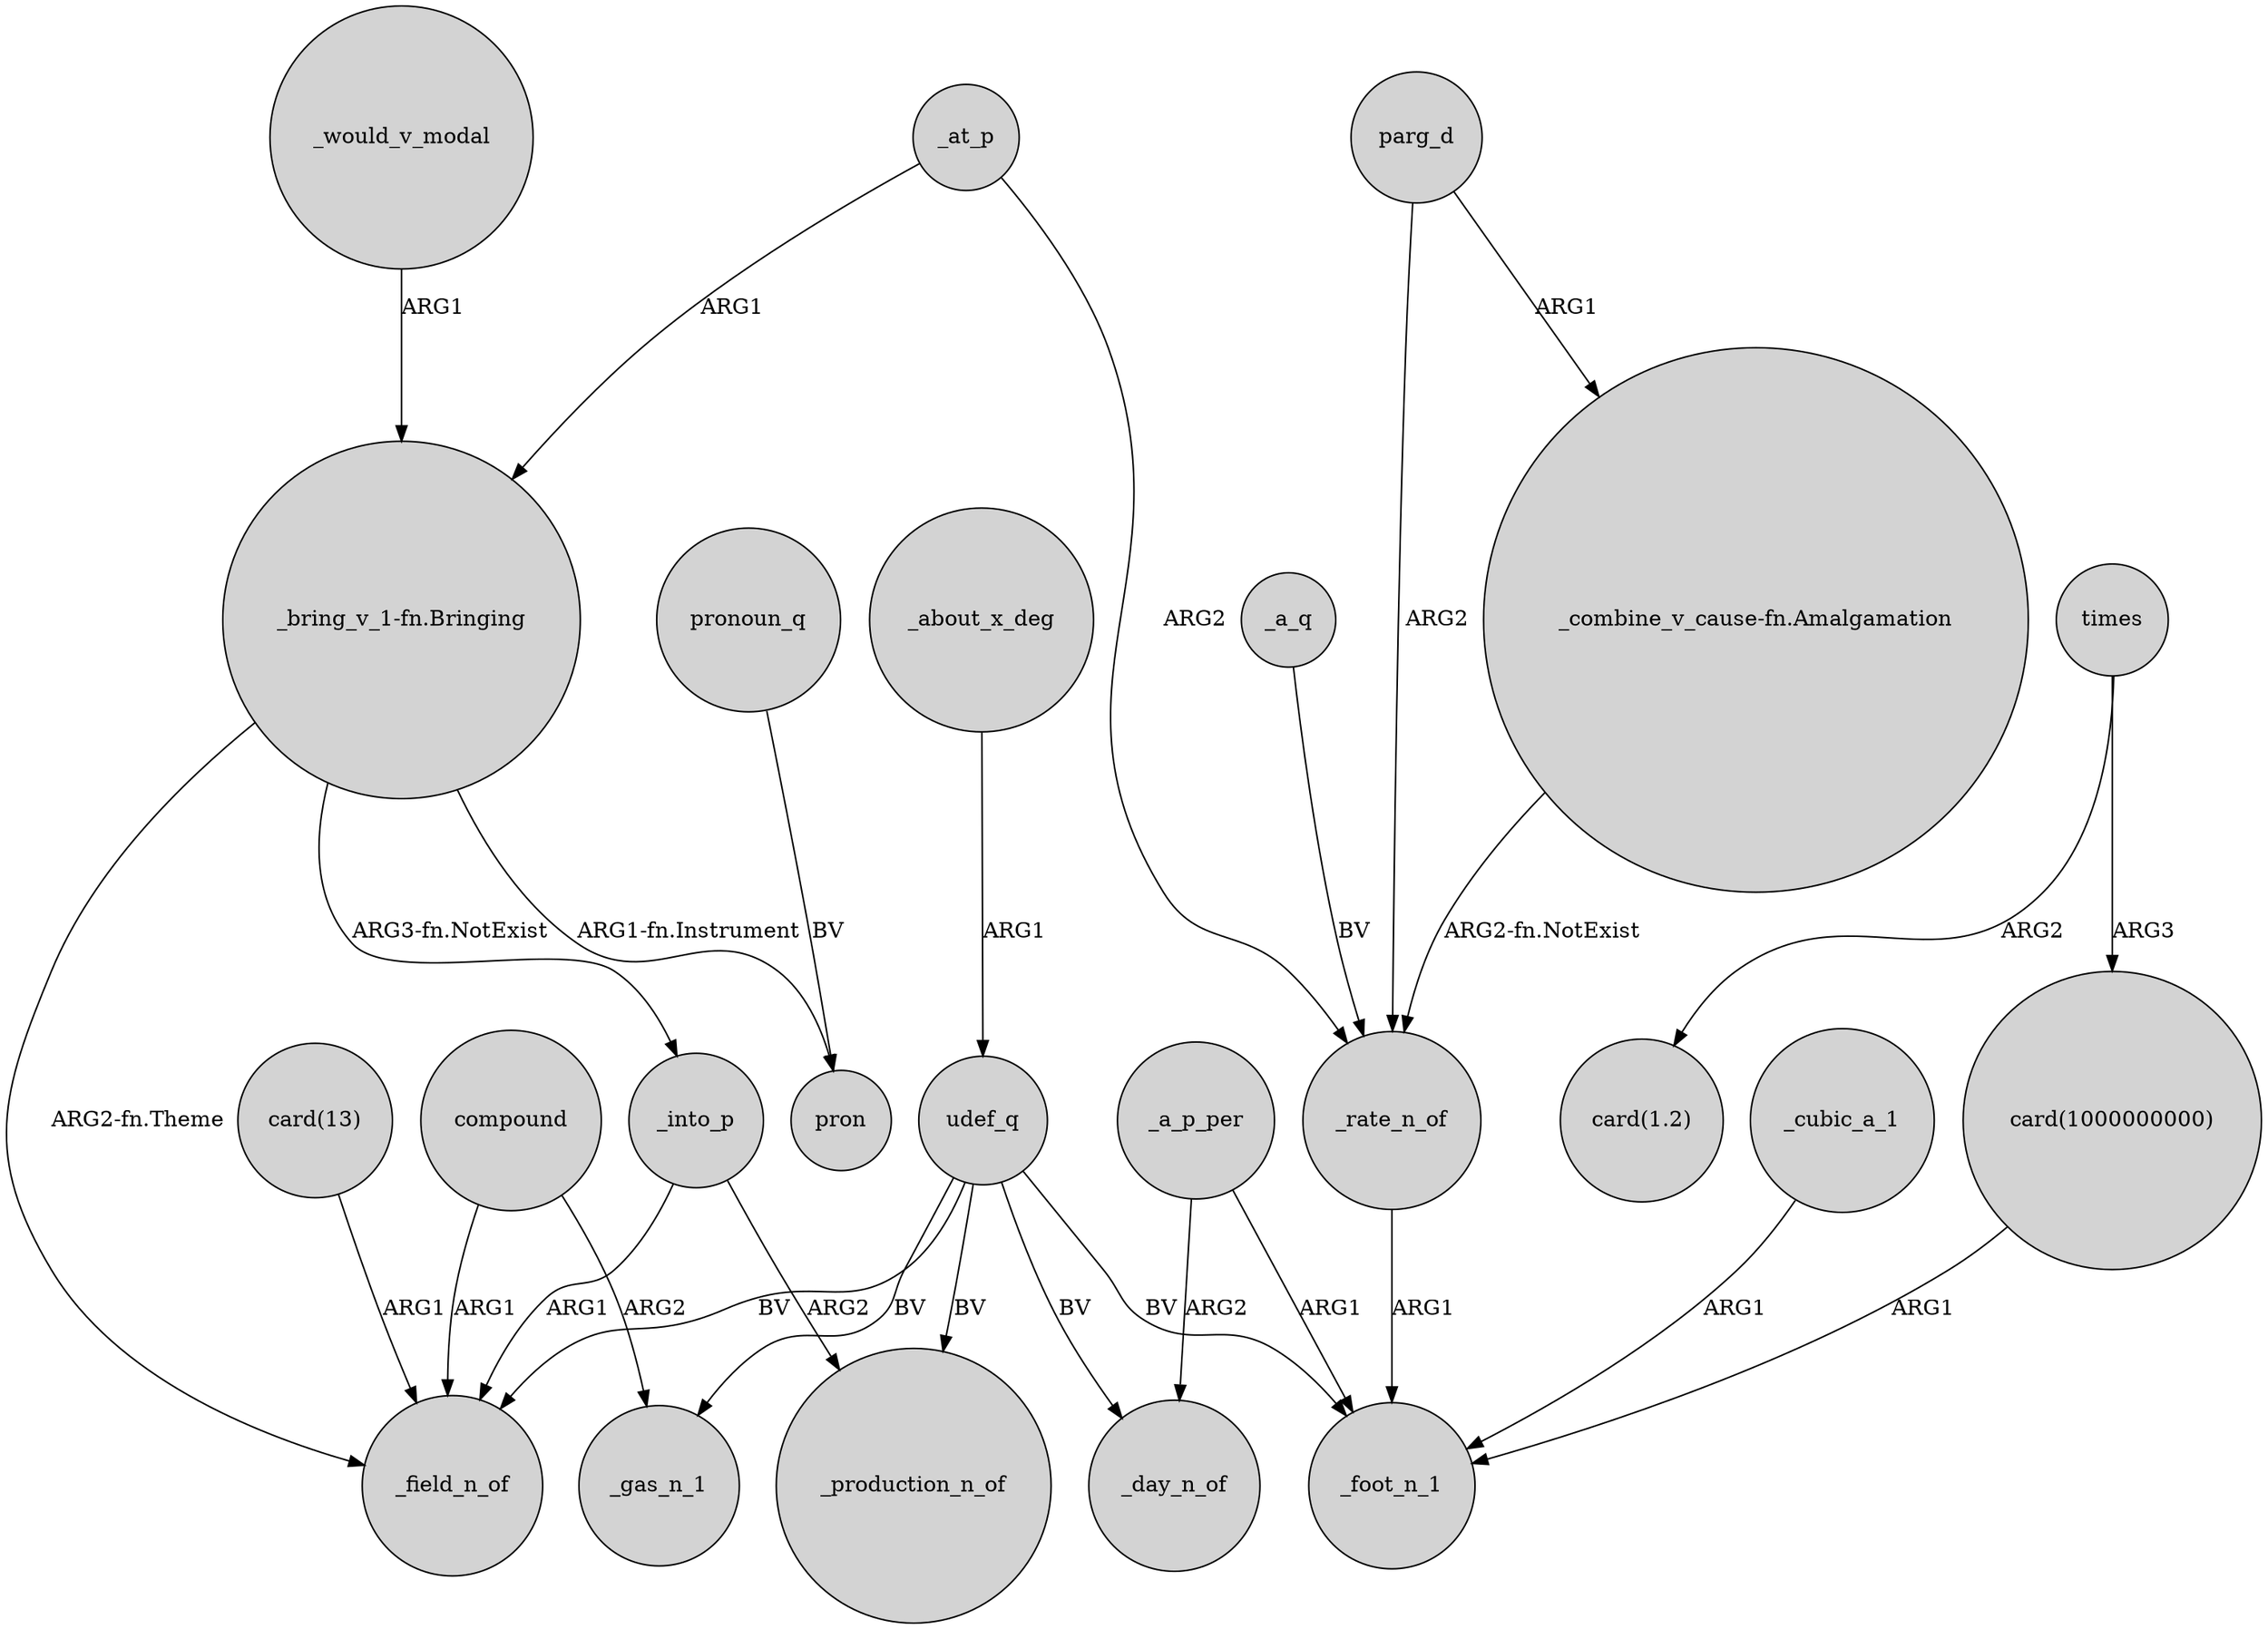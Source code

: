 digraph {
	node [shape=circle style=filled]
	udef_q -> _production_n_of [label=BV]
	_a_p_per -> _day_n_of [label=ARG2]
	_at_p -> _rate_n_of [label=ARG2]
	"_combine_v_cause-fn.Amalgamation" -> _rate_n_of [label="ARG2-fn.NotExist"]
	"card(13)" -> _field_n_of [label=ARG1]
	_into_p -> _production_n_of [label=ARG2]
	udef_q -> _day_n_of [label=BV]
	_a_q -> _rate_n_of [label=BV]
	compound -> _gas_n_1 [label=ARG2]
	_about_x_deg -> udef_q [label=ARG1]
	udef_q -> _field_n_of [label=BV]
	_rate_n_of -> _foot_n_1 [label=ARG1]
	times -> "card(1000000000)" [label=ARG3]
	_into_p -> _field_n_of [label=ARG1]
	_cubic_a_1 -> _foot_n_1 [label=ARG1]
	pronoun_q -> pron [label=BV]
	times -> "card(1.2)" [label=ARG2]
	compound -> _field_n_of [label=ARG1]
	udef_q -> _foot_n_1 [label=BV]
	"_bring_v_1-fn.Bringing" -> pron [label="ARG1-fn.Instrument"]
	udef_q -> _gas_n_1 [label=BV]
	"_bring_v_1-fn.Bringing" -> _into_p [label="ARG3-fn.NotExist"]
	"card(1000000000)" -> _foot_n_1 [label=ARG1]
	_a_p_per -> _foot_n_1 [label=ARG1]
	_would_v_modal -> "_bring_v_1-fn.Bringing" [label=ARG1]
	"_bring_v_1-fn.Bringing" -> _field_n_of [label="ARG2-fn.Theme"]
	parg_d -> _rate_n_of [label=ARG2]
	_at_p -> "_bring_v_1-fn.Bringing" [label=ARG1]
	parg_d -> "_combine_v_cause-fn.Amalgamation" [label=ARG1]
}
